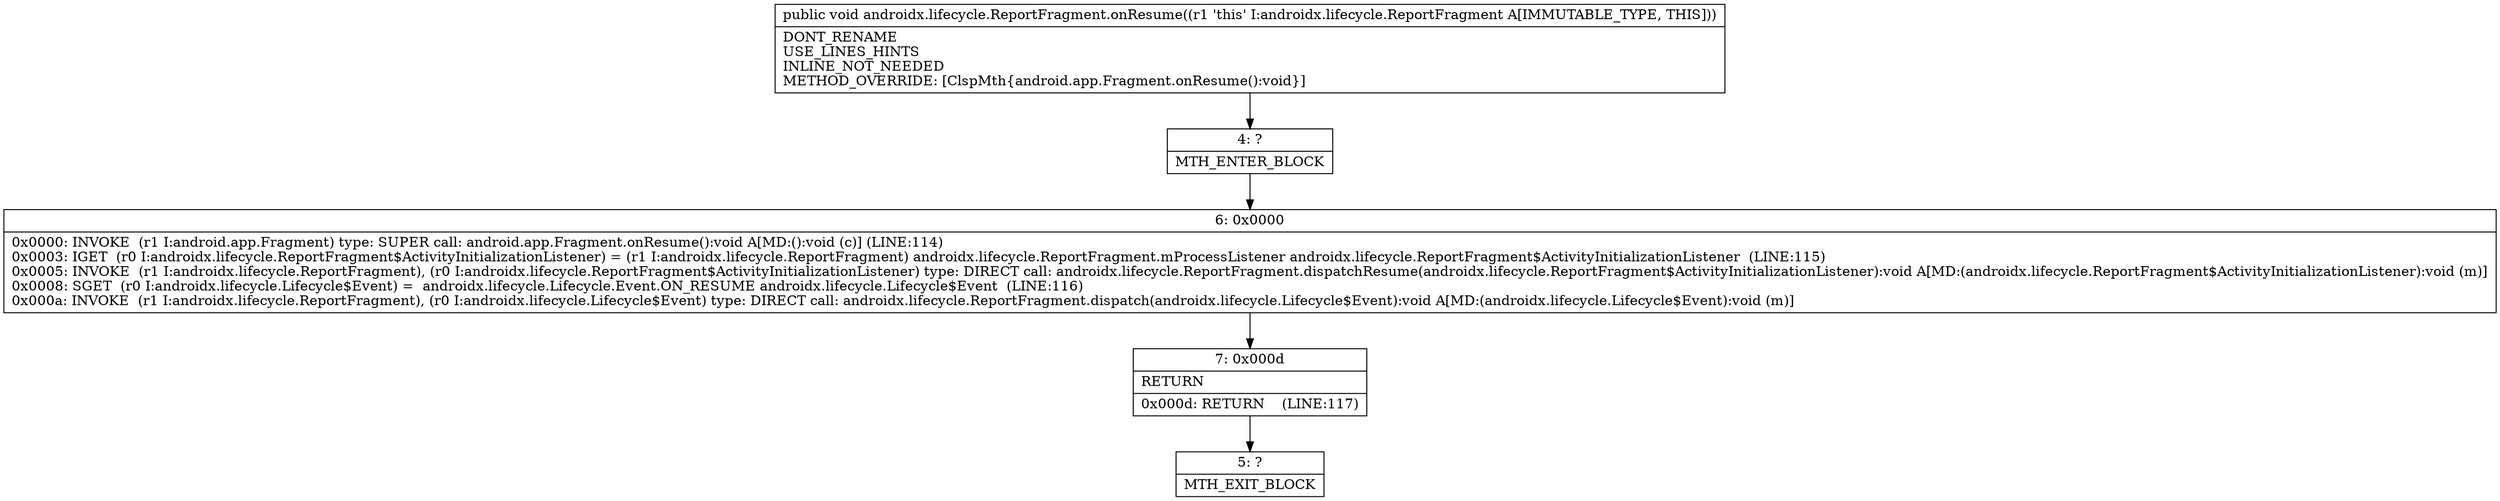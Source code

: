 digraph "CFG forandroidx.lifecycle.ReportFragment.onResume()V" {
Node_4 [shape=record,label="{4\:\ ?|MTH_ENTER_BLOCK\l}"];
Node_6 [shape=record,label="{6\:\ 0x0000|0x0000: INVOKE  (r1 I:android.app.Fragment) type: SUPER call: android.app.Fragment.onResume():void A[MD:():void (c)] (LINE:114)\l0x0003: IGET  (r0 I:androidx.lifecycle.ReportFragment$ActivityInitializationListener) = (r1 I:androidx.lifecycle.ReportFragment) androidx.lifecycle.ReportFragment.mProcessListener androidx.lifecycle.ReportFragment$ActivityInitializationListener  (LINE:115)\l0x0005: INVOKE  (r1 I:androidx.lifecycle.ReportFragment), (r0 I:androidx.lifecycle.ReportFragment$ActivityInitializationListener) type: DIRECT call: androidx.lifecycle.ReportFragment.dispatchResume(androidx.lifecycle.ReportFragment$ActivityInitializationListener):void A[MD:(androidx.lifecycle.ReportFragment$ActivityInitializationListener):void (m)]\l0x0008: SGET  (r0 I:androidx.lifecycle.Lifecycle$Event) =  androidx.lifecycle.Lifecycle.Event.ON_RESUME androidx.lifecycle.Lifecycle$Event  (LINE:116)\l0x000a: INVOKE  (r1 I:androidx.lifecycle.ReportFragment), (r0 I:androidx.lifecycle.Lifecycle$Event) type: DIRECT call: androidx.lifecycle.ReportFragment.dispatch(androidx.lifecycle.Lifecycle$Event):void A[MD:(androidx.lifecycle.Lifecycle$Event):void (m)]\l}"];
Node_7 [shape=record,label="{7\:\ 0x000d|RETURN\l|0x000d: RETURN    (LINE:117)\l}"];
Node_5 [shape=record,label="{5\:\ ?|MTH_EXIT_BLOCK\l}"];
MethodNode[shape=record,label="{public void androidx.lifecycle.ReportFragment.onResume((r1 'this' I:androidx.lifecycle.ReportFragment A[IMMUTABLE_TYPE, THIS]))  | DONT_RENAME\lUSE_LINES_HINTS\lINLINE_NOT_NEEDED\lMETHOD_OVERRIDE: [ClspMth\{android.app.Fragment.onResume():void\}]\l}"];
MethodNode -> Node_4;Node_4 -> Node_6;
Node_6 -> Node_7;
Node_7 -> Node_5;
}


